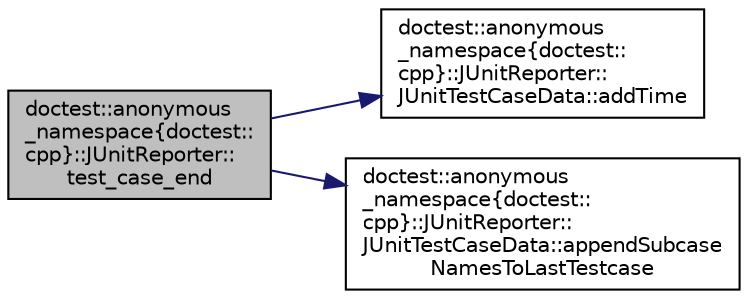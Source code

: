 digraph "doctest::anonymous_namespace{doctest::cpp}::JUnitReporter::test_case_end"
{
 // LATEX_PDF_SIZE
  edge [fontname="Helvetica",fontsize="10",labelfontname="Helvetica",labelfontsize="10"];
  node [fontname="Helvetica",fontsize="10",shape=record];
  rankdir="LR";
  Node1 [label="doctest::anonymous\l_namespace\{doctest::\lcpp\}::JUnitReporter::\ltest_case_end",height=0.2,width=0.4,color="black", fillcolor="grey75", style="filled", fontcolor="black",tooltip=" "];
  Node1 -> Node2 [color="midnightblue",fontsize="10",style="solid",fontname="Helvetica"];
  Node2 [label="doctest::anonymous\l_namespace\{doctest::\lcpp\}::JUnitReporter::\lJUnitTestCaseData::addTime",height=0.2,width=0.4,color="black", fillcolor="white", style="filled",URL="$structdoctest_1_1anonymous__namespace_02doctest_8cpp_03_1_1_j_unit_reporter_1_1_j_unit_test_case_data.html#a07bb6789c54d16f4b232704083fd12bb",tooltip=" "];
  Node1 -> Node3 [color="midnightblue",fontsize="10",style="solid",fontname="Helvetica"];
  Node3 [label="doctest::anonymous\l_namespace\{doctest::\lcpp\}::JUnitReporter::\lJUnitTestCaseData::appendSubcase\lNamesToLastTestcase",height=0.2,width=0.4,color="black", fillcolor="white", style="filled",URL="$structdoctest_1_1anonymous__namespace_02doctest_8cpp_03_1_1_j_unit_reporter_1_1_j_unit_test_case_data.html#a3d889d49b3d231eef17b93960226ab0e",tooltip=" "];
}
